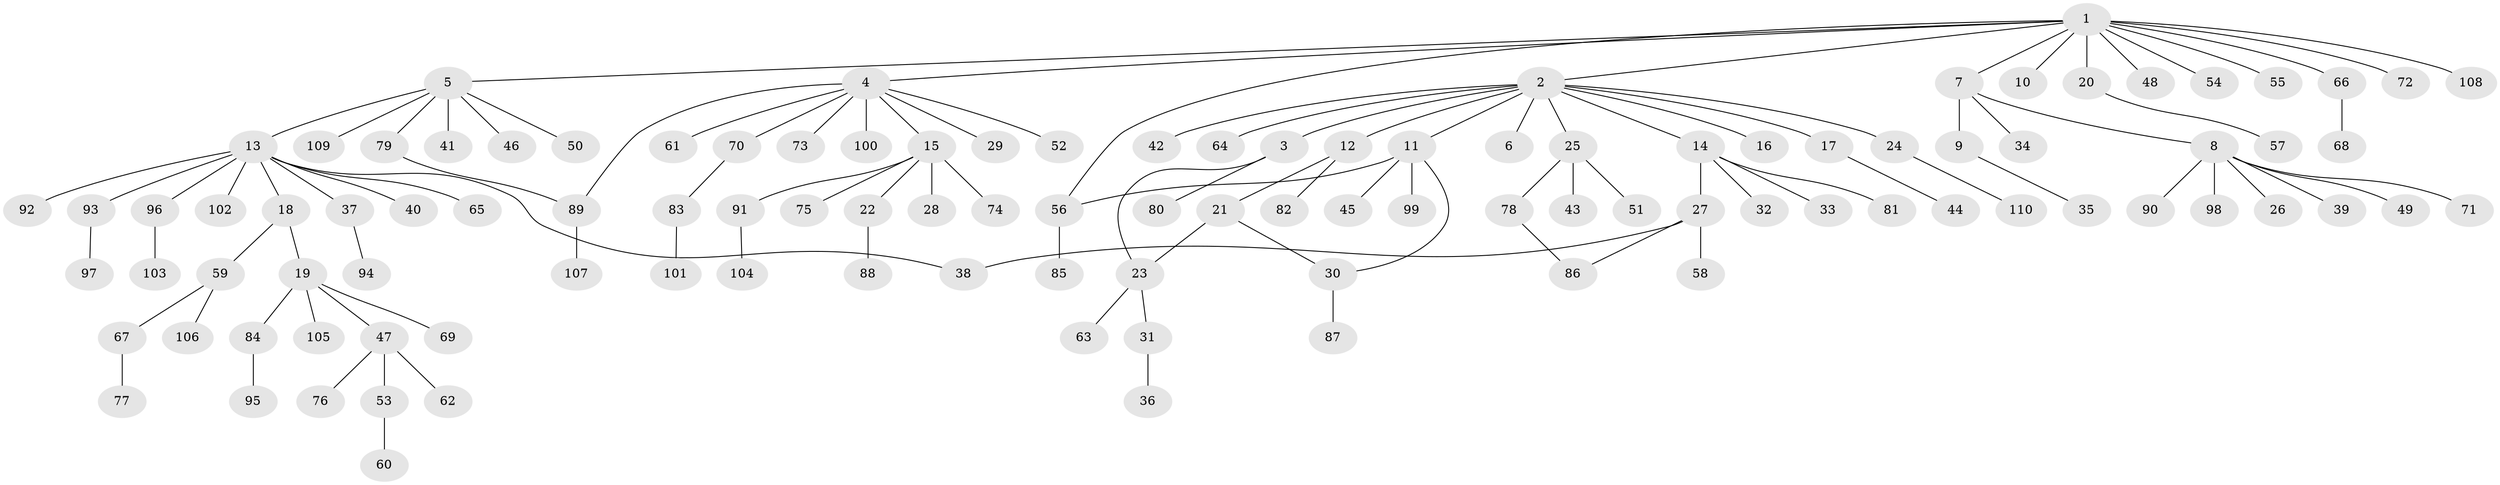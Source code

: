 // coarse degree distribution, {12: 0.012048192771084338, 14: 0.012048192771084338, 2: 0.13253012048192772, 8: 0.012048192771084338, 7: 0.012048192771084338, 1: 0.6867469879518072, 9: 0.024096385542168676, 6: 0.012048192771084338, 4: 0.04819277108433735, 5: 0.024096385542168676, 3: 0.024096385542168676}
// Generated by graph-tools (version 1.1) at 2025/23/03/03/25 07:23:54]
// undirected, 110 vertices, 115 edges
graph export_dot {
graph [start="1"]
  node [color=gray90,style=filled];
  1;
  2;
  3;
  4;
  5;
  6;
  7;
  8;
  9;
  10;
  11;
  12;
  13;
  14;
  15;
  16;
  17;
  18;
  19;
  20;
  21;
  22;
  23;
  24;
  25;
  26;
  27;
  28;
  29;
  30;
  31;
  32;
  33;
  34;
  35;
  36;
  37;
  38;
  39;
  40;
  41;
  42;
  43;
  44;
  45;
  46;
  47;
  48;
  49;
  50;
  51;
  52;
  53;
  54;
  55;
  56;
  57;
  58;
  59;
  60;
  61;
  62;
  63;
  64;
  65;
  66;
  67;
  68;
  69;
  70;
  71;
  72;
  73;
  74;
  75;
  76;
  77;
  78;
  79;
  80;
  81;
  82;
  83;
  84;
  85;
  86;
  87;
  88;
  89;
  90;
  91;
  92;
  93;
  94;
  95;
  96;
  97;
  98;
  99;
  100;
  101;
  102;
  103;
  104;
  105;
  106;
  107;
  108;
  109;
  110;
  1 -- 2;
  1 -- 4;
  1 -- 5;
  1 -- 7;
  1 -- 10;
  1 -- 20;
  1 -- 48;
  1 -- 54;
  1 -- 55;
  1 -- 56;
  1 -- 66;
  1 -- 72;
  1 -- 108;
  2 -- 3;
  2 -- 6;
  2 -- 11;
  2 -- 12;
  2 -- 14;
  2 -- 16;
  2 -- 17;
  2 -- 24;
  2 -- 25;
  2 -- 42;
  2 -- 64;
  3 -- 23;
  3 -- 80;
  4 -- 15;
  4 -- 29;
  4 -- 52;
  4 -- 61;
  4 -- 70;
  4 -- 73;
  4 -- 89;
  4 -- 100;
  5 -- 13;
  5 -- 41;
  5 -- 46;
  5 -- 50;
  5 -- 79;
  5 -- 109;
  7 -- 8;
  7 -- 9;
  7 -- 34;
  8 -- 26;
  8 -- 39;
  8 -- 49;
  8 -- 71;
  8 -- 90;
  8 -- 98;
  9 -- 35;
  11 -- 30;
  11 -- 45;
  11 -- 56;
  11 -- 99;
  12 -- 21;
  12 -- 82;
  13 -- 18;
  13 -- 37;
  13 -- 38;
  13 -- 40;
  13 -- 65;
  13 -- 92;
  13 -- 93;
  13 -- 96;
  13 -- 102;
  14 -- 27;
  14 -- 32;
  14 -- 33;
  14 -- 81;
  15 -- 22;
  15 -- 28;
  15 -- 74;
  15 -- 75;
  15 -- 91;
  17 -- 44;
  18 -- 19;
  18 -- 59;
  19 -- 47;
  19 -- 69;
  19 -- 84;
  19 -- 105;
  20 -- 57;
  21 -- 23;
  21 -- 30;
  22 -- 88;
  23 -- 31;
  23 -- 63;
  24 -- 110;
  25 -- 43;
  25 -- 51;
  25 -- 78;
  27 -- 38;
  27 -- 58;
  27 -- 86;
  30 -- 87;
  31 -- 36;
  37 -- 94;
  47 -- 53;
  47 -- 62;
  47 -- 76;
  53 -- 60;
  56 -- 85;
  59 -- 67;
  59 -- 106;
  66 -- 68;
  67 -- 77;
  70 -- 83;
  78 -- 86;
  79 -- 89;
  83 -- 101;
  84 -- 95;
  89 -- 107;
  91 -- 104;
  93 -- 97;
  96 -- 103;
}
